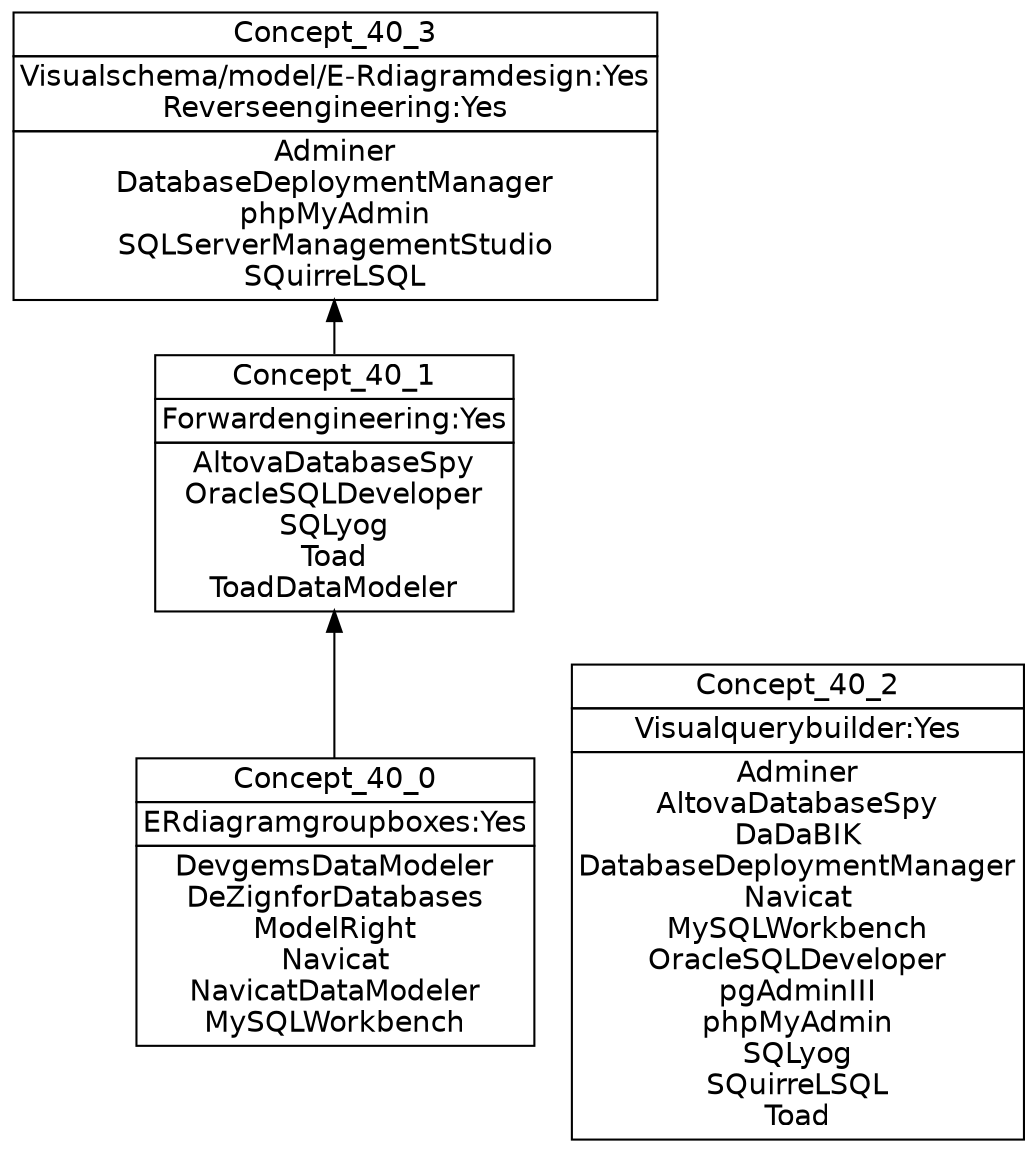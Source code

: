 digraph G { 
	rankdir=BT;
	margin=0;
	node [margin="0.03,0.03",fontname="DejaVu Sans"];
	ranksep=0.3;
	nodesep=0.2;
//graph[label="name:40,concept number:4,object number:22,attribute number:5"
2 [shape=none,label=<<table border="0" cellborder="1" cellspacing="0" port="p"><tr><td>Concept_40_1</td></tr><tr><td>Forwardengineering:Yes<br/></td></tr><tr><td>AltovaDatabaseSpy<br/>OracleSQLDeveloper<br/>SQLyog<br/>Toad<br/>ToadDataModeler<br/></td></tr></table>>];
0 [shape=none,label=<<table border="0" cellborder="1" cellspacing="0" port="p"><tr><td>Concept_40_2</td></tr><tr><td>Visualquerybuilder:Yes<br/></td></tr><tr><td>Adminer<br/>AltovaDatabaseSpy<br/>DaDaBIK<br/>DatabaseDeploymentManager<br/>Navicat<br/>MySQLWorkbench<br/>OracleSQLDeveloper<br/>pgAdminIII<br/>phpMyAdmin<br/>SQLyog<br/>SQuirreLSQL<br/>Toad<br/></td></tr></table>>];
1 [shape=none,label=<<table border="0" cellborder="1" cellspacing="0" port="p"><tr><td>Concept_40_3</td></tr><tr><td>Visualschema/model/E-Rdiagramdesign:Yes<br/>Reverseengineering:Yes<br/></td></tr><tr><td>Adminer<br/>DatabaseDeploymentManager<br/>phpMyAdmin<br/>SQLServerManagementStudio<br/>SQuirreLSQL<br/></td></tr></table>>];
3 [shape=none,label=<<table border="0" cellborder="1" cellspacing="0" port="p"><tr><td>Concept_40_0</td></tr><tr><td>ERdiagramgroupboxes:Yes<br/></td></tr><tr><td>DevgemsDataModeler<br/>DeZignforDatabases<br/>ModelRight<br/>Navicat<br/>NavicatDataModeler<br/>MySQLWorkbench<br/></td></tr></table>>];
	3:p -> 2:p
	2:p -> 1:p
}
